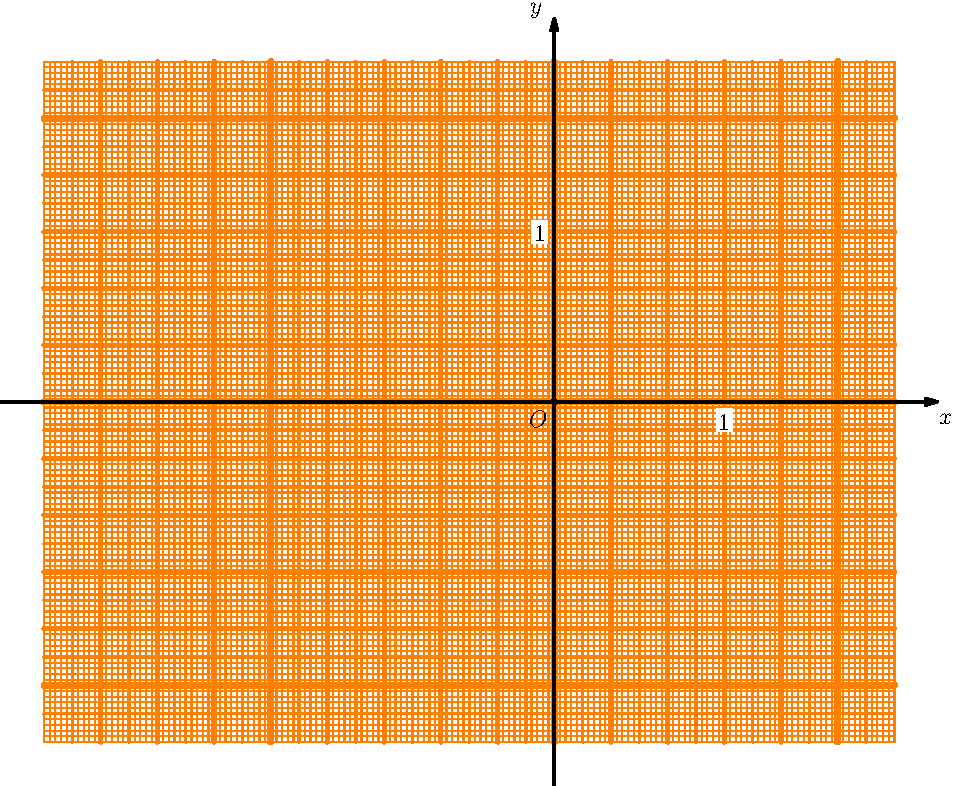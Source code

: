 import graph;

void graphicrules(picture pic=currentpicture, real unit=1cm,
                  real xunit=unit != 0 ? unit : 0,
                  real yunit=unit != 0 ? unit : 0,
                  real xmin, real xmax, real ymin, real ymax)
{
  xlimits(xmin, xmax);
  ylimits(ymin, ymax);
  pic.unitsize(3cm);
}

picture millimeterpaper(picture pic=currentpicture, pair O=(0,0),
                        real xmin=infinity, real xmax=infinity,
                        real ymin=infinity, real ymax=infinity,
                        pen p=.5bp+orange)
{
  picture opic;
  real
    cofx=pic.xunitsize/cm,
    cofy=pic.yunitsize/cm;
  real
    xmin= (xmin == infinity) ? pic.userMin().x*cofx : xmin*cofx,
    xmax= (xmax == infinity) ? pic.userMax().x*cofx : xmax*cofx,
    ymin= (ymin == infinity) ? pic.userMin().y*cofy : ymin*cofy,
    ymax= (ymax == infinity) ? pic.userMax().y*cofy : ymax*cofy;
  path
    ph=(xmin*cm,0)--(xmax*cm,0),
    pv=(0,ymin*cm)--(0,ymax*cm);
  real [] step={5, 1, .5, .1};
  pen [] p_={ p, scale(.7)*p, scale(.4)*p, scale(.2)*p};

  for (int j=0; j<4; ++j)
    {
      for (real i=O.y; i<= ymax; i+=step[j])
        draw(opic, shift(0,i*cm)*ph, p_[j]);
      for (real i=O.y; i>=ymin ; i-=step[j])
        draw(opic, shift(0,i*cm)*ph, p_[j]);
      for (real i=O.x; i<=xmax; i+=step[j])
        draw(opic, shift(i*cm,0)*pv, p_[j]);
      for (real i=O.x; i>=xmin; i-=step[j])
        draw(opic, shift(i*cm,0)*pv, p_[j]);
    }

  return opic;
}

graphicrules(xunit=2cm, yunit=1.5cm, xmin=-3, xmax=2, ymin=-2, ymax=2);
add(millimeterpaper(p=3bp+orange),(0,0));
xaxis(xmin=-3, xmax=2, Ticks("%"));
yaxis(ymin=-2, ymax=2, Ticks("%"));
xequals(Label("$y$",align=2NW),0,ymin=-2.25, ymax=2.25, p=linewidth(1.5pt), Arrow(2mm));
yequals(Label("$x$",align=2SE),0,xmin=-3.25, xmax=2.25, p=linewidth(1.5pt), Arrow(2mm));
labelx(Label("$1$",UnFill), 1);
labely(Label("$1$",UnFill), 1);
labelx("$O$",0,SW);
dot((0,0));